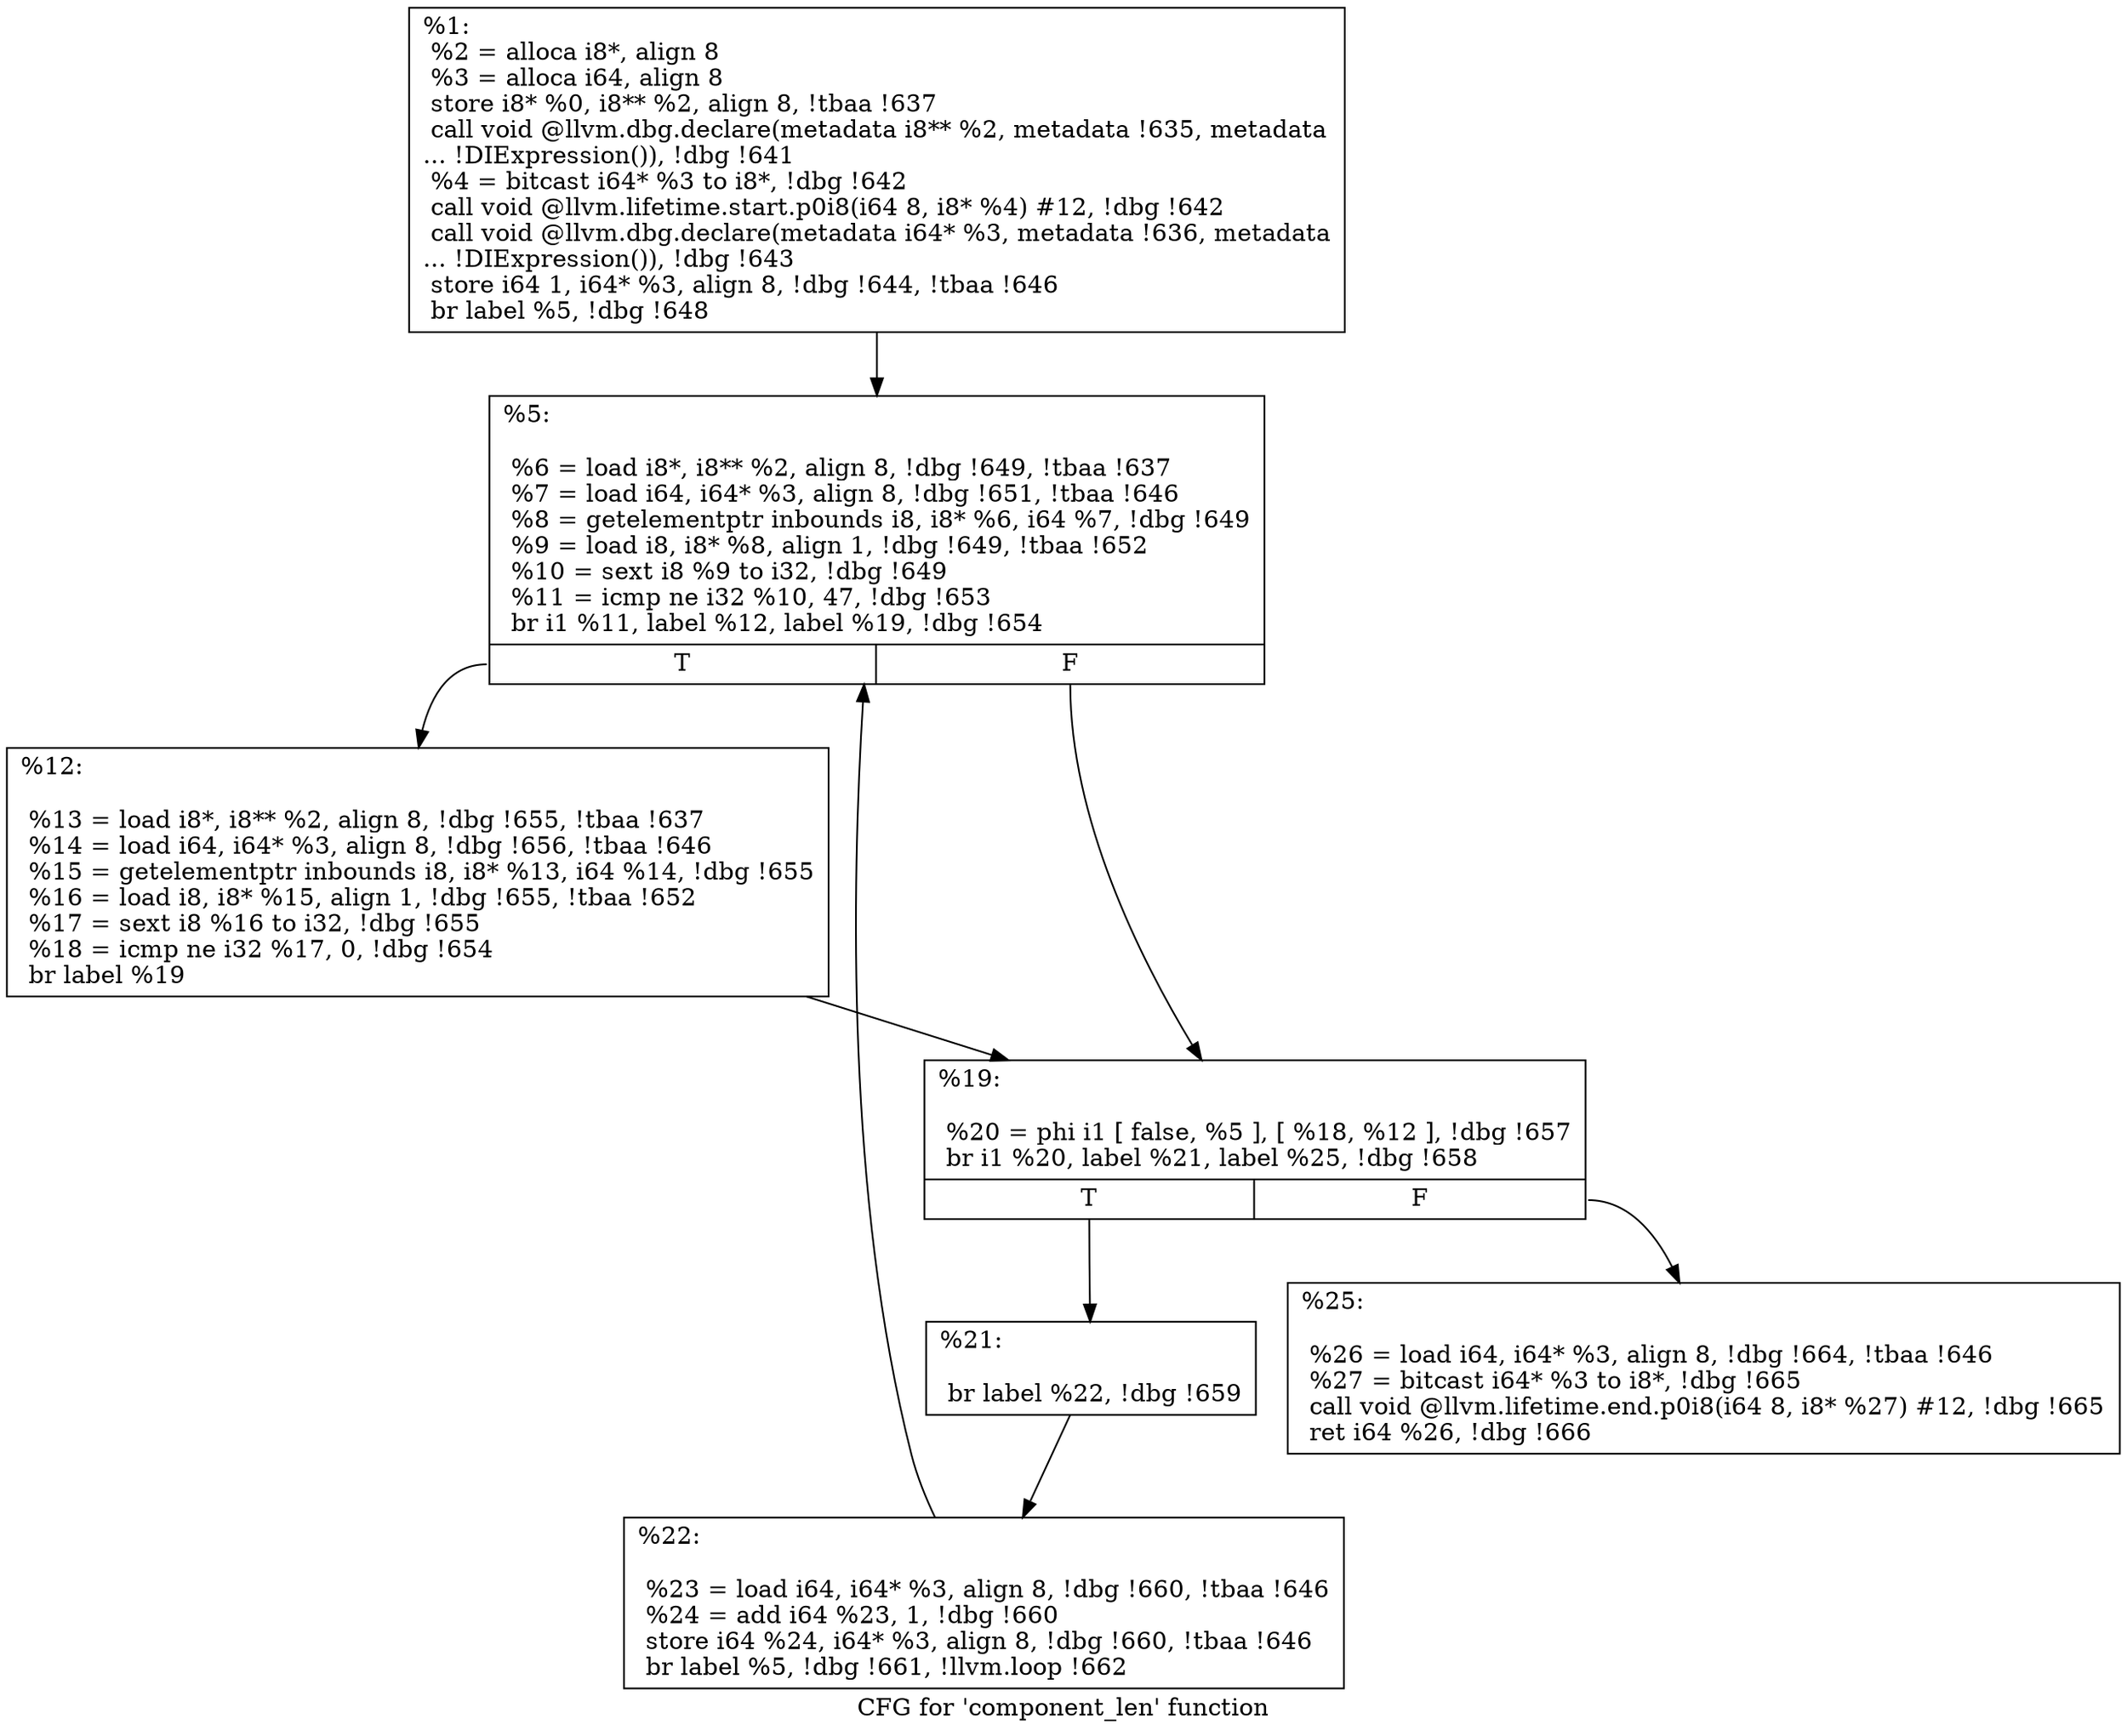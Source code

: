 digraph "CFG for 'component_len' function" {
	label="CFG for 'component_len' function";

	Node0x18fed70 [shape=record,label="{%1:\l  %2 = alloca i8*, align 8\l  %3 = alloca i64, align 8\l  store i8* %0, i8** %2, align 8, !tbaa !637\l  call void @llvm.dbg.declare(metadata i8** %2, metadata !635, metadata\l... !DIExpression()), !dbg !641\l  %4 = bitcast i64* %3 to i8*, !dbg !642\l  call void @llvm.lifetime.start.p0i8(i64 8, i8* %4) #12, !dbg !642\l  call void @llvm.dbg.declare(metadata i64* %3, metadata !636, metadata\l... !DIExpression()), !dbg !643\l  store i64 1, i64* %3, align 8, !dbg !644, !tbaa !646\l  br label %5, !dbg !648\l}"];
	Node0x18fed70 -> Node0x19006b0;
	Node0x19006b0 [shape=record,label="{%5:\l\l  %6 = load i8*, i8** %2, align 8, !dbg !649, !tbaa !637\l  %7 = load i64, i64* %3, align 8, !dbg !651, !tbaa !646\l  %8 = getelementptr inbounds i8, i8* %6, i64 %7, !dbg !649\l  %9 = load i8, i8* %8, align 1, !dbg !649, !tbaa !652\l  %10 = sext i8 %9 to i32, !dbg !649\l  %11 = icmp ne i32 %10, 47, !dbg !653\l  br i1 %11, label %12, label %19, !dbg !654\l|{<s0>T|<s1>F}}"];
	Node0x19006b0:s0 -> Node0x1900700;
	Node0x19006b0:s1 -> Node0x1900750;
	Node0x1900700 [shape=record,label="{%12:\l\l  %13 = load i8*, i8** %2, align 8, !dbg !655, !tbaa !637\l  %14 = load i64, i64* %3, align 8, !dbg !656, !tbaa !646\l  %15 = getelementptr inbounds i8, i8* %13, i64 %14, !dbg !655\l  %16 = load i8, i8* %15, align 1, !dbg !655, !tbaa !652\l  %17 = sext i8 %16 to i32, !dbg !655\l  %18 = icmp ne i32 %17, 0, !dbg !654\l  br label %19\l}"];
	Node0x1900700 -> Node0x1900750;
	Node0x1900750 [shape=record,label="{%19:\l\l  %20 = phi i1 [ false, %5 ], [ %18, %12 ], !dbg !657\l  br i1 %20, label %21, label %25, !dbg !658\l|{<s0>T|<s1>F}}"];
	Node0x1900750:s0 -> Node0x19007a0;
	Node0x1900750:s1 -> Node0x1900840;
	Node0x19007a0 [shape=record,label="{%21:\l\l  br label %22, !dbg !659\l}"];
	Node0x19007a0 -> Node0x19007f0;
	Node0x19007f0 [shape=record,label="{%22:\l\l  %23 = load i64, i64* %3, align 8, !dbg !660, !tbaa !646\l  %24 = add i64 %23, 1, !dbg !660\l  store i64 %24, i64* %3, align 8, !dbg !660, !tbaa !646\l  br label %5, !dbg !661, !llvm.loop !662\l}"];
	Node0x19007f0 -> Node0x19006b0;
	Node0x1900840 [shape=record,label="{%25:\l\l  %26 = load i64, i64* %3, align 8, !dbg !664, !tbaa !646\l  %27 = bitcast i64* %3 to i8*, !dbg !665\l  call void @llvm.lifetime.end.p0i8(i64 8, i8* %27) #12, !dbg !665\l  ret i64 %26, !dbg !666\l}"];
}
